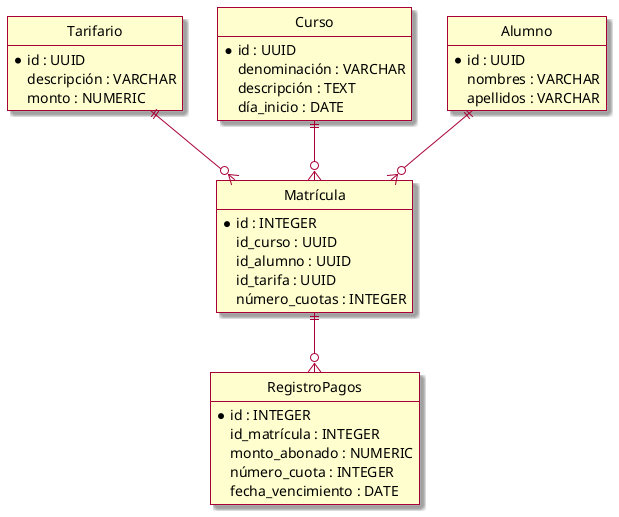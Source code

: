 @startuml ppc1
	skin rose
	hide circle
	hide empty members

	entity Tarifario {
		*id : UUID
		descripción : VARCHAR
		monto : NUMERIC
	}
	entity Curso {
		*id : UUID
		denominación : VARCHAR
		descripción : TEXT
		día_inicio : DATE
	}
	entity Alumno {
		*id : UUID
		nombres : VARCHAR
		apellidos : VARCHAR
	}
	entity Matrícula {
		*id : INTEGER
		id_curso : UUID
		id_alumno : UUID
		id_tarifa : UUID
		número_cuotas : INTEGER
	}
	entity RegistroPagos {
		*id : INTEGER
		id_matrícula : INTEGER
		monto_abonado : NUMERIC
		número_cuota : INTEGER
		fecha_vencimiento : DATE
	}
	Curso ||--o{ Matrícula
	Alumno ||--o{ Matrícula
	Tarifario ||--o{ Matrícula
	Matrícula ||-d-o{ RegistroPagos
@enduml